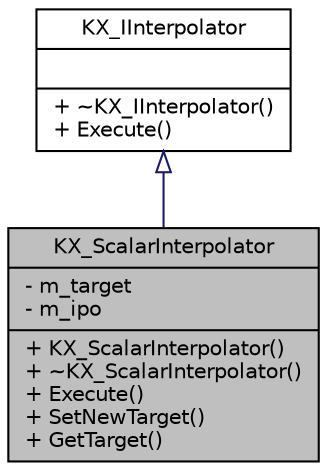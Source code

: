 digraph G
{
  edge [fontname="Helvetica",fontsize="10",labelfontname="Helvetica",labelfontsize="10"];
  node [fontname="Helvetica",fontsize="10",shape=record];
  Node1 [label="{KX_ScalarInterpolator\n|- m_target\l- m_ipo\l|+ KX_ScalarInterpolator()\l+ ~KX_ScalarInterpolator()\l+ Execute()\l+ SetNewTarget()\l+ GetTarget()\l}",height=0.2,width=0.4,color="black", fillcolor="grey75", style="filled" fontcolor="black"];
  Node2 -> Node1 [dir=back,color="midnightblue",fontsize="10",style="solid",arrowtail="empty",fontname="Helvetica"];
  Node2 [label="{KX_IInterpolator\n||+ ~KX_IInterpolator()\l+ Execute()\l}",height=0.2,width=0.4,color="black", fillcolor="white", style="filled",URL="$d5/dbd/classKX__IInterpolator.html"];
}
